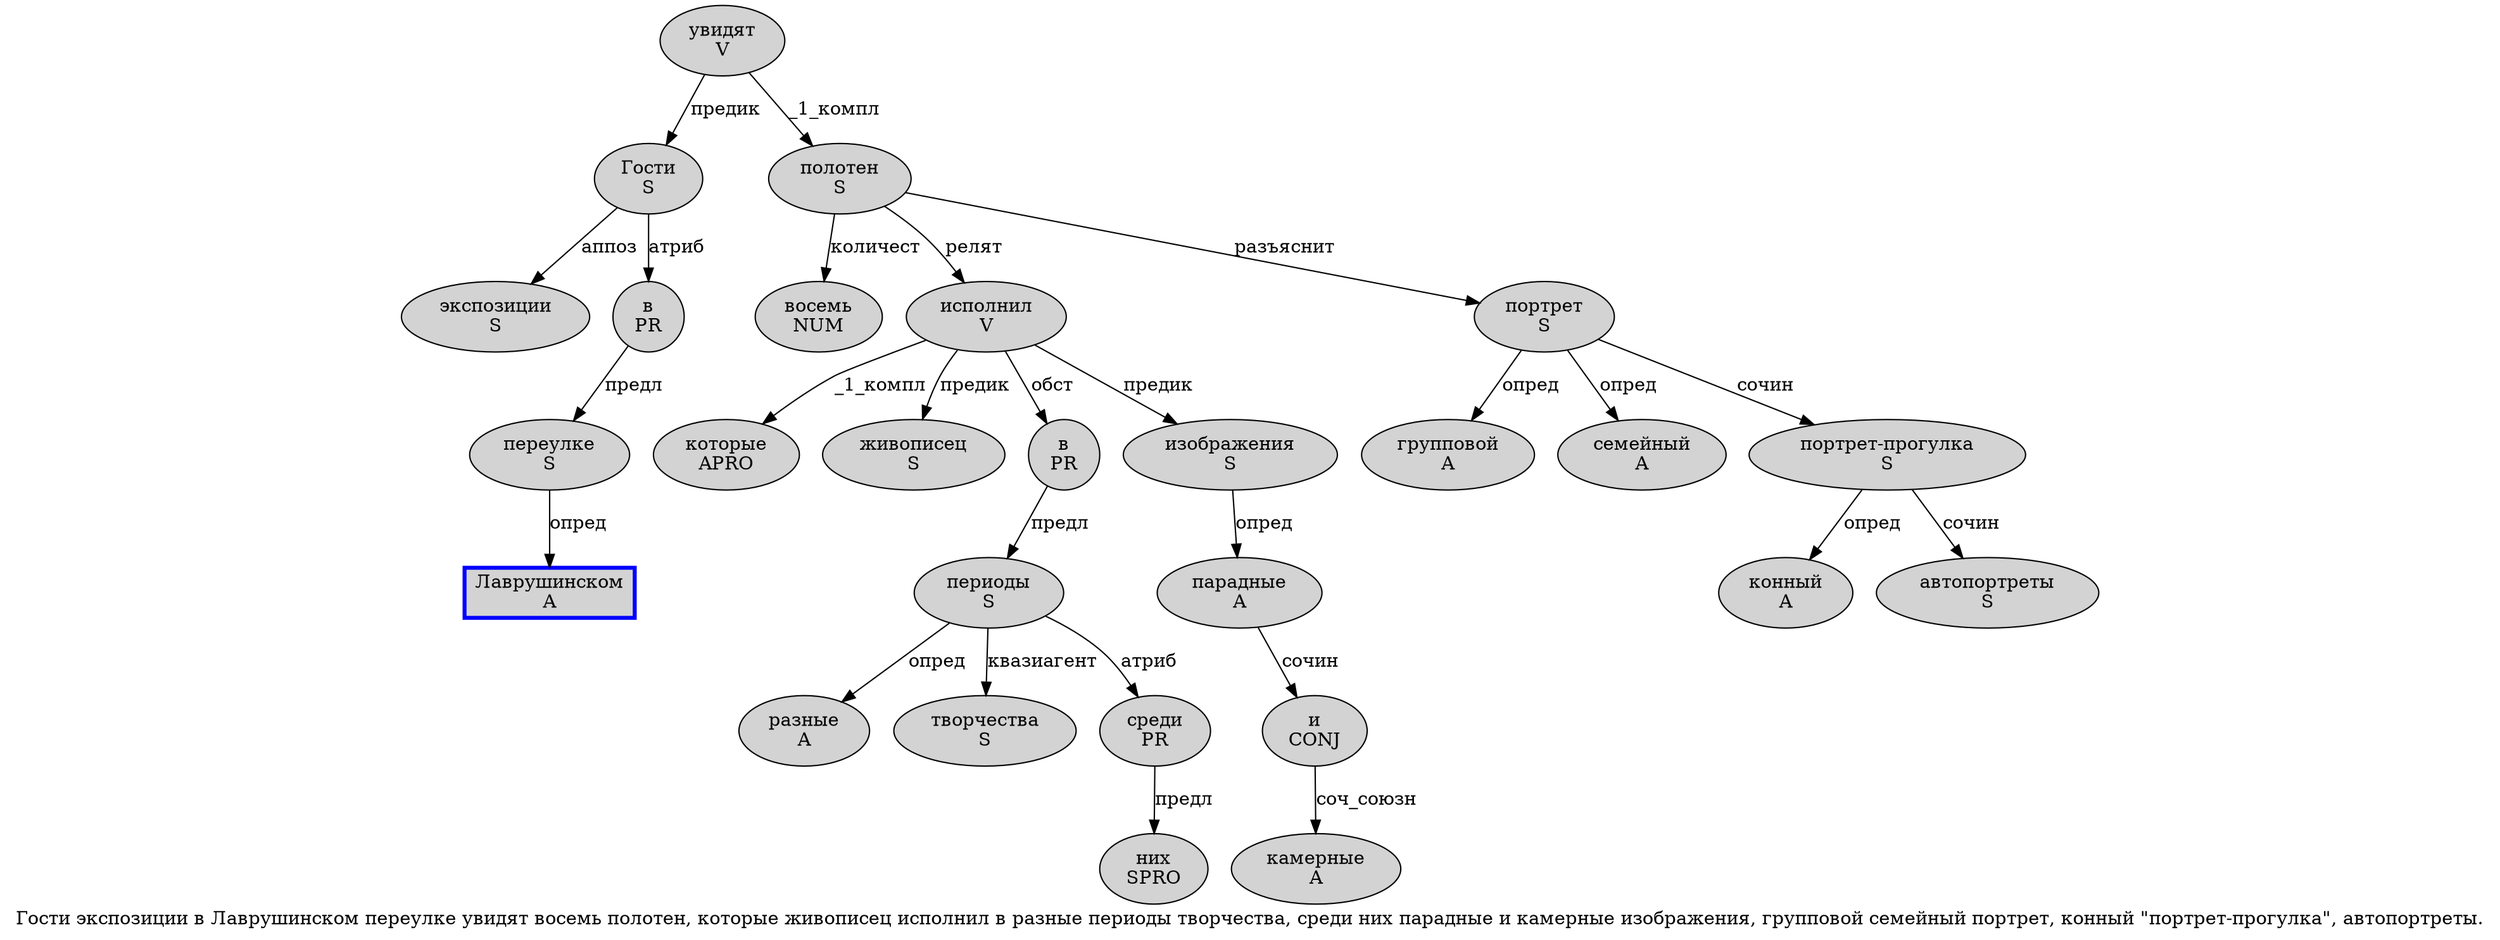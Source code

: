 digraph SENTENCE_25 {
	graph [label="Гости экспозиции в Лаврушинском переулке увидят восемь полотен, которые живописец исполнил в разные периоды творчества, среди них парадные и камерные изображения, групповой семейный портрет, конный \"портрет-прогулка\", автопортреты."]
	node [style=filled]
		0 [label="Гости
S" color="" fillcolor=lightgray penwidth=1 shape=ellipse]
		1 [label="экспозиции
S" color="" fillcolor=lightgray penwidth=1 shape=ellipse]
		2 [label="в
PR" color="" fillcolor=lightgray penwidth=1 shape=ellipse]
		3 [label="Лаврушинском
A" color=blue fillcolor=lightgray penwidth=3 shape=box]
		4 [label="переулке
S" color="" fillcolor=lightgray penwidth=1 shape=ellipse]
		5 [label="увидят
V" color="" fillcolor=lightgray penwidth=1 shape=ellipse]
		6 [label="восемь
NUM" color="" fillcolor=lightgray penwidth=1 shape=ellipse]
		7 [label="полотен
S" color="" fillcolor=lightgray penwidth=1 shape=ellipse]
		9 [label="которые
APRO" color="" fillcolor=lightgray penwidth=1 shape=ellipse]
		10 [label="живописец
S" color="" fillcolor=lightgray penwidth=1 shape=ellipse]
		11 [label="исполнил
V" color="" fillcolor=lightgray penwidth=1 shape=ellipse]
		12 [label="в
PR" color="" fillcolor=lightgray penwidth=1 shape=ellipse]
		13 [label="разные
A" color="" fillcolor=lightgray penwidth=1 shape=ellipse]
		14 [label="периоды
S" color="" fillcolor=lightgray penwidth=1 shape=ellipse]
		15 [label="творчества
S" color="" fillcolor=lightgray penwidth=1 shape=ellipse]
		17 [label="среди
PR" color="" fillcolor=lightgray penwidth=1 shape=ellipse]
		18 [label="них
SPRO" color="" fillcolor=lightgray penwidth=1 shape=ellipse]
		19 [label="парадные
A" color="" fillcolor=lightgray penwidth=1 shape=ellipse]
		20 [label="и
CONJ" color="" fillcolor=lightgray penwidth=1 shape=ellipse]
		21 [label="камерные
A" color="" fillcolor=lightgray penwidth=1 shape=ellipse]
		22 [label="изображения
S" color="" fillcolor=lightgray penwidth=1 shape=ellipse]
		24 [label="групповой
A" color="" fillcolor=lightgray penwidth=1 shape=ellipse]
		25 [label="семейный
A" color="" fillcolor=lightgray penwidth=1 shape=ellipse]
		26 [label="портрет
S" color="" fillcolor=lightgray penwidth=1 shape=ellipse]
		28 [label="конный
A" color="" fillcolor=lightgray penwidth=1 shape=ellipse]
		30 [label="портрет-прогулка
S" color="" fillcolor=lightgray penwidth=1 shape=ellipse]
		33 [label="автопортреты
S" color="" fillcolor=lightgray penwidth=1 shape=ellipse]
			26 -> 24 [label="опред"]
			26 -> 25 [label="опред"]
			26 -> 30 [label="сочин"]
			2 -> 4 [label="предл"]
			30 -> 28 [label="опред"]
			30 -> 33 [label="сочин"]
			14 -> 13 [label="опред"]
			14 -> 15 [label="квазиагент"]
			14 -> 17 [label="атриб"]
			12 -> 14 [label="предл"]
			19 -> 20 [label="сочин"]
			7 -> 6 [label="количест"]
			7 -> 11 [label="релят"]
			7 -> 26 [label="разъяснит"]
			17 -> 18 [label="предл"]
			20 -> 21 [label="соч_союзн"]
			5 -> 0 [label="предик"]
			5 -> 7 [label="_1_компл"]
			22 -> 19 [label="опред"]
			4 -> 3 [label="опред"]
			0 -> 1 [label="аппоз"]
			0 -> 2 [label="атриб"]
			11 -> 9 [label="_1_компл"]
			11 -> 10 [label="предик"]
			11 -> 12 [label="обст"]
			11 -> 22 [label="предик"]
}